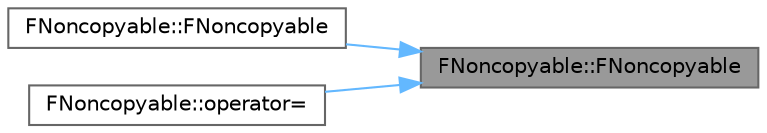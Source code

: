 digraph "FNoncopyable::FNoncopyable"
{
 // INTERACTIVE_SVG=YES
 // LATEX_PDF_SIZE
  bgcolor="transparent";
  edge [fontname=Helvetica,fontsize=10,labelfontname=Helvetica,labelfontsize=10];
  node [fontname=Helvetica,fontsize=10,shape=box,height=0.2,width=0.4];
  rankdir="RL";
  Node1 [id="Node000001",label="FNoncopyable::FNoncopyable",height=0.2,width=0.4,color="gray40", fillcolor="grey60", style="filled", fontcolor="black",tooltip=" "];
  Node1 -> Node2 [id="edge1_Node000001_Node000002",dir="back",color="steelblue1",style="solid",tooltip=" "];
  Node2 [id="Node000002",label="FNoncopyable::FNoncopyable",height=0.2,width=0.4,color="grey40", fillcolor="white", style="filled",URL="$d6/d41/classFNoncopyable.html#a3ea7c8c3a2a6c7860dfc4b7b5c22fb3e",tooltip=" "];
  Node1 -> Node3 [id="edge2_Node000001_Node000003",dir="back",color="steelblue1",style="solid",tooltip=" "];
  Node3 [id="Node000003",label="FNoncopyable::operator=",height=0.2,width=0.4,color="grey40", fillcolor="white", style="filled",URL="$d6/d41/classFNoncopyable.html#afb18b02eb0a34ec19e815647b275be03",tooltip=" "];
}
